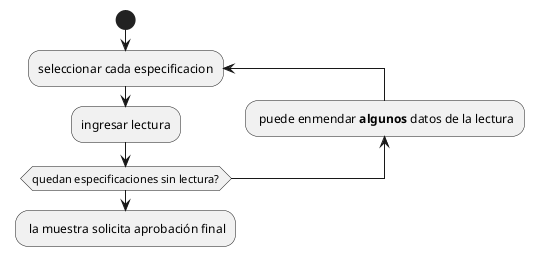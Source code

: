 @startuml
|recoleccion|
start

repeat:seleccionar cada especificacion;
:ingresar lectura;
backward: puede enmendar **algunos** datos de la lectura;
repeat while (quedan especificaciones sin lectura?) 
: la muestra solicita aprobación final;
@enduml
